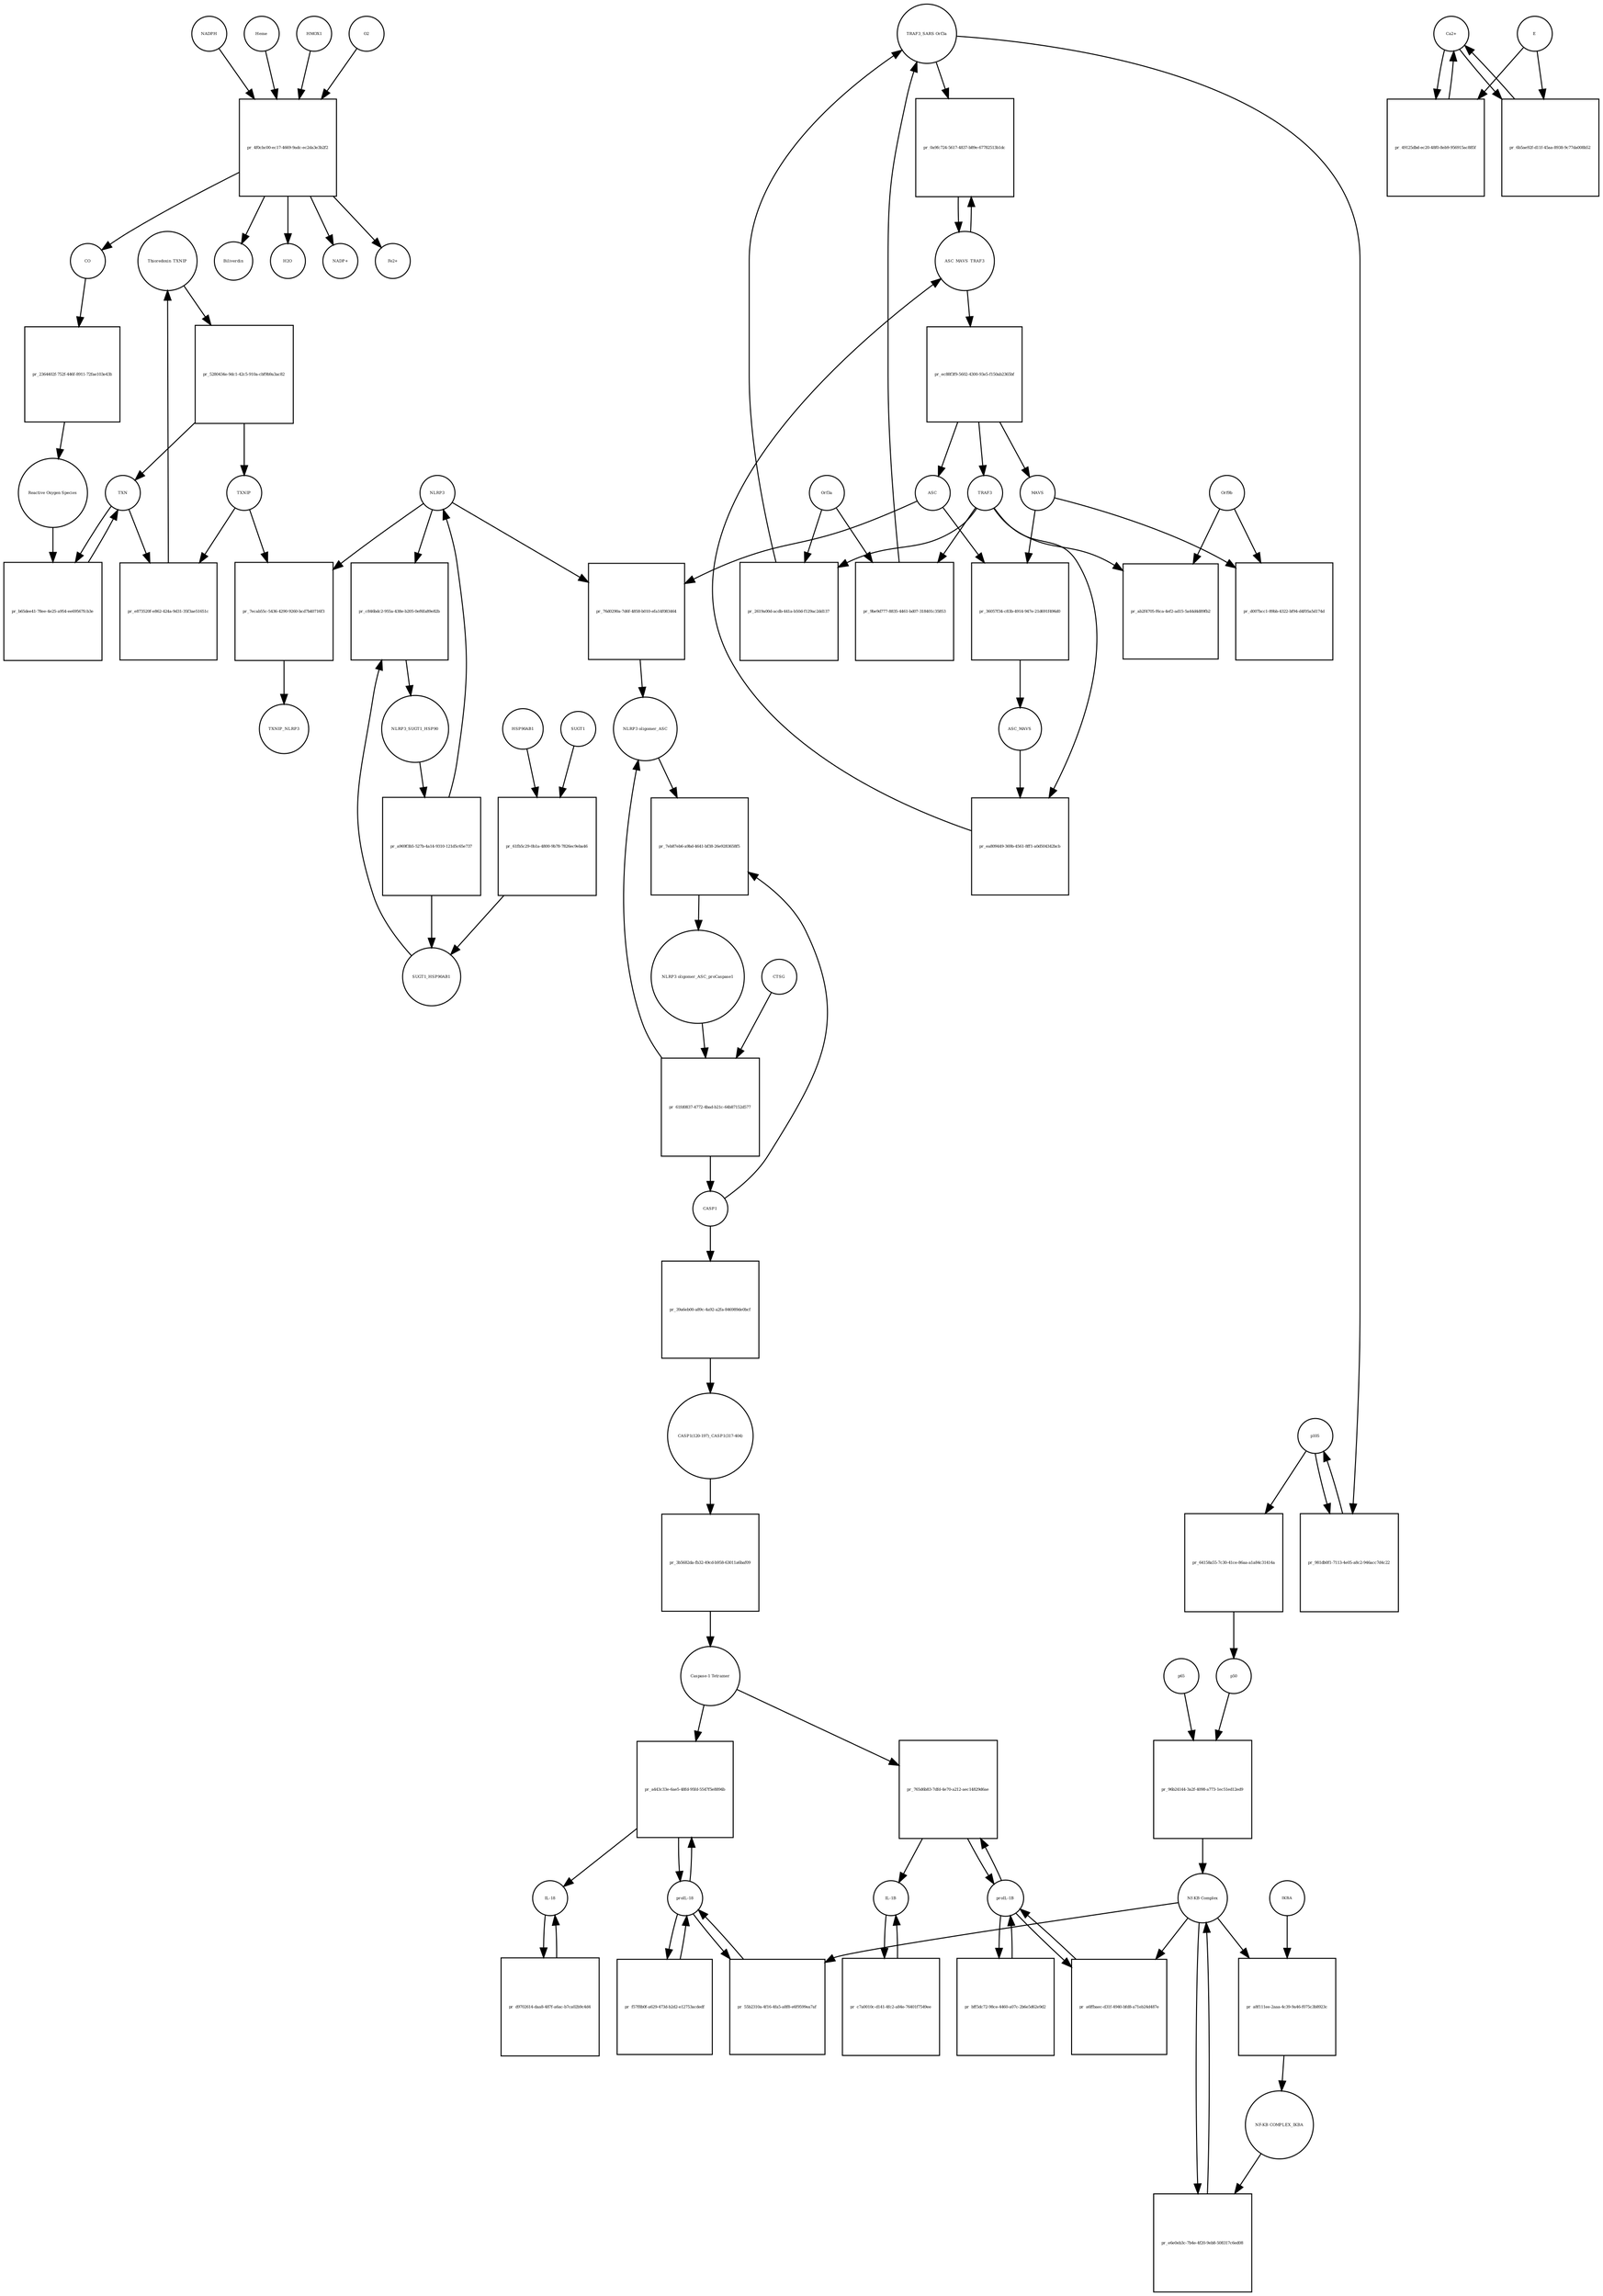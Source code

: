 strict digraph  {
Thioredoxin_TXNIP [annotation="urn_miriam_uniprot_P10599|urn_miriam_uniprot_Q9H3M7", bipartite=0, cls=complex, fontsize=4, label=Thioredoxin_TXNIP, shape=circle];
"pr_5280434e-9dc1-42c5-910a-cbf9b9a3ac82" [annotation="", bipartite=1, cls=process, fontsize=4, label="pr_5280434e-9dc1-42c5-910a-cbf9b9a3ac82", shape=square];
TXNIP [annotation=urn_miriam_uniprot_Q9H3M7, bipartite=0, cls=macromolecule, fontsize=4, label=TXNIP, shape=circle];
TXN [annotation=urn_miriam_uniprot_P10599, bipartite=0, cls=macromolecule, fontsize=4, label=TXN, shape=circle];
"pr_b65dee41-78ee-4e25-a954-ee69567fcb3e" [annotation="", bipartite=1, cls=process, fontsize=4, label="pr_b65dee41-78ee-4e25-a954-ee69567fcb3e", shape=square];
"Reactive Oxygen Species" [annotation="urn_miriam_obo.chebi_CHEBI%3A26523", bipartite=0, cls="simple chemical", fontsize=4, label="Reactive Oxygen Species", shape=circle];
"pr_e873520f-e862-424a-9d31-35f3ae51651c" [annotation="", bipartite=1, cls=process, fontsize=4, label="pr_e873520f-e862-424a-9d31-35f3ae51651c", shape=square];
HSP90AB1 [annotation=urn_miriam_uniprot_P08238, bipartite=0, cls=macromolecule, fontsize=4, label=HSP90AB1, shape=circle];
"pr_61fb5c29-0b1a-4800-9b78-7826ec9eba46" [annotation="", bipartite=1, cls=process, fontsize=4, label="pr_61fb5c29-0b1a-4800-9b78-7826ec9eba46", shape=square];
SUGT1 [annotation=urn_miriam_uniprot_Q9Y2Z0, bipartite=0, cls=macromolecule, fontsize=4, label=SUGT1, shape=circle];
SUGT1_HSP90AB1 [annotation="urn_miriam_uniprot_P08238|urn_miriam_uniprot_Q9Y2Z0", bipartite=0, cls=complex, fontsize=4, label=SUGT1_HSP90AB1, shape=circle];
NLRP3 [annotation=urn_miriam_uniprot_Q96P20, bipartite=0, cls=macromolecule, fontsize=4, label=NLRP3, shape=circle];
"pr_7ecab55c-5436-4290-9260-bcd7b40716f3" [annotation="", bipartite=1, cls=process, fontsize=4, label="pr_7ecab55c-5436-4290-9260-bcd7b40716f3", shape=square];
TXNIP_NLRP3 [annotation="urn_miriam_uniprot_Q9H3M7|urn_miriam_uniprot_Q96P20", bipartite=0, cls=complex, fontsize=4, label=TXNIP_NLRP3, shape=circle];
"NLRP3 oligomer_ASC_proCaspase1" [annotation="urn_miriam_uniprot_P29466|urn_miriam_uniprot_Q9ULZ3|urn_miriam_uniprot_Q96P20", bipartite=0, cls=complex, fontsize=4, label="NLRP3 oligomer_ASC_proCaspase1", shape=circle];
"pr_61fd0837-4772-4bad-b21c-64b87152d577" [annotation="", bipartite=1, cls=process, fontsize=4, label="pr_61fd0837-4772-4bad-b21c-64b87152d577", shape=square];
CASP1 [annotation=urn_miriam_uniprot_P29466, bipartite=0, cls=macromolecule, fontsize=4, label=CASP1, shape=circle];
CTSG [annotation=urn_miriam_uniprot_P08311, bipartite=0, cls=macromolecule, fontsize=4, label=CTSG, shape=circle];
"NLRP3 oligomer_ASC" [annotation="urn_miriam_uniprot_Q9ULZ3|urn_miriam_uniprot_Q96P20", bipartite=0, cls=complex, fontsize=4, label="NLRP3 oligomer_ASC", shape=circle];
"pr_39a6eb00-a89c-4a92-a2fa-846989de0bcf" [annotation="", bipartite=1, cls=process, fontsize=4, label="pr_39a6eb00-a89c-4a92-a2fa-846989de0bcf", shape=square];
"CASP1(120-197)_CASP1(317-404)" [annotation=urn_miriam_uniprot_P29466, bipartite=0, cls=complex, fontsize=4, label="CASP1(120-197)_CASP1(317-404)", shape=circle];
"pr_3b5682da-fb32-49cd-b958-63011a6baf09" [annotation="", bipartite=1, cls=process, fontsize=4, label="pr_3b5682da-fb32-49cd-b958-63011a6baf09", shape=square];
"Caspase-1 Tetramer" [annotation=urn_miriam_uniprot_P29466, bipartite=0, cls="complex multimer", fontsize=4, label="Caspase-1 Tetramer", shape=circle];
"proIL-1B" [annotation=urn_miriam_uniprot_P01584, bipartite=0, cls=macromolecule, fontsize=4, label="proIL-1B", shape=circle];
"pr_765d6b83-7dfd-4e70-a212-aec14829d6ae" [annotation="", bipartite=1, cls=process, fontsize=4, label="pr_765d6b83-7dfd-4e70-a212-aec14829d6ae", shape=square];
"IL-1B" [annotation=urn_miriam_uniprot_P01584, bipartite=0, cls=macromolecule, fontsize=4, label="IL-1B", shape=circle];
"pr_c7a0010c-d141-4fc2-a84e-76401f7549ee" [annotation="", bipartite=1, cls="omitted process", fontsize=4, label="pr_c7a0010c-d141-4fc2-a84e-76401f7549ee", shape=square];
"proIL-18" [annotation=urn_miriam_uniprot_Q14116, bipartite=0, cls=macromolecule, fontsize=4, label="proIL-18", shape=circle];
"pr_a443c33e-6ae5-48fd-95fd-5547f5e8894b" [annotation="", bipartite=1, cls=process, fontsize=4, label="pr_a443c33e-6ae5-48fd-95fd-5547f5e8894b", shape=square];
"IL-18" [annotation=urn_miriam_uniprot_Q14116, bipartite=0, cls=macromolecule, fontsize=4, label="IL-18", shape=circle];
"pr_d9702614-daa8-487f-a6ac-b7ca02b9c4d4" [annotation="", bipartite=1, cls="omitted process", fontsize=4, label="pr_d9702614-daa8-487f-a6ac-b7ca02b9c4d4", shape=square];
"pr_7eb87eb6-a9bd-4641-bf38-26e9283658f5" [annotation="", bipartite=1, cls=process, fontsize=4, label="pr_7eb87eb6-a9bd-4641-bf38-26e9283658f5", shape=square];
"pr_a6ffbaec-d31f-4940-bfd8-a71eb24d487e" [annotation="", bipartite=1, cls=process, fontsize=4, label="pr_a6ffbaec-d31f-4940-bfd8-a71eb24d487e", shape=square];
"Nf-KB Complex" [annotation="urn_miriam_uniprot_P19838|urn_miriam_uniprot_Q00653", bipartite=0, cls=complex, fontsize=4, label="Nf-KB Complex", shape=circle];
"pr_55b2310a-4f16-4fa5-a8f8-e6f9599ea7af" [annotation="", bipartite=1, cls=process, fontsize=4, label="pr_55b2310a-4f16-4fa5-a8f8-e6f9599ea7af", shape=square];
p50 [annotation=urn_miriam_uniprot_P19838, bipartite=0, cls=macromolecule, fontsize=4, label=p50, shape=circle];
"pr_96b24144-3a2f-4098-a773-1ec51ed12ed9" [annotation="", bipartite=1, cls=process, fontsize=4, label="pr_96b24144-3a2f-4098-a773-1ec51ed12ed9", shape=square];
p65 [annotation=urn_miriam_uniprot_Q00653, bipartite=0, cls=macromolecule, fontsize=4, label=p65, shape=circle];
Orf3a [annotation="urn_miriam_uniprot_P59632|urn_miriam_taxonomy_694009", bipartite=0, cls=macromolecule, fontsize=4, label=Orf3a, shape=circle];
"pr_9be9d777-8835-4461-bd07-318401c35853" [annotation="", bipartite=1, cls=process, fontsize=4, label="pr_9be9d777-8835-4461-bd07-318401c35853", shape=square];
TRAF3 [annotation=urn_miriam_uniprot_Q13114, bipartite=0, cls=macromolecule, fontsize=4, label=TRAF3, shape=circle];
"TRAF3_SARS Orf3a" [annotation="urn_miriam_uniprot_P59632|urn_miriam_uniprot_Q13114|urn_miriam_taxonomy_694009", bipartite=0, cls=complex, fontsize=4, label="TRAF3_SARS Orf3a", shape=circle];
p105 [annotation=urn_miriam_uniprot_P19838, bipartite=0, cls=macromolecule, fontsize=4, label=p105, shape=circle];
"pr_64158a55-7c30-41ce-86aa-a1a84c31414a" [annotation="", bipartite=1, cls="omitted process", fontsize=4, label="pr_64158a55-7c30-41ce-86aa-a1a84c31414a", shape=square];
ASC [annotation=urn_miriam_uniprot_Q9ULZ3, bipartite=0, cls=macromolecule, fontsize=4, label=ASC, shape=circle];
"pr_76d0290a-7d6f-4858-b010-efa14f083464" [annotation="", bipartite=1, cls=process, fontsize=4, label="pr_76d0290a-7d6f-4858-b010-efa14f083464", shape=square];
IKBA [annotation="", bipartite=0, cls=macromolecule, fontsize=4, label=IKBA, shape=circle];
"pr_a8f111ee-2aaa-4c39-9a46-f075c3b8923c" [annotation="", bipartite=1, cls=process, fontsize=4, label="pr_a8f111ee-2aaa-4c39-9a46-f075c3b8923c", shape=square];
"NF-KB COMPLEX_IKBA" [annotation=urn_miriam_uniprot_P19838, bipartite=0, cls=complex, fontsize=4, label="NF-KB COMPLEX_IKBA", shape=circle];
"pr_e6e0eb3c-7b4e-4f20-9eb8-508317c6ed08" [annotation="", bipartite=1, cls=process, fontsize=4, label="pr_e6e0eb3c-7b4e-4f20-9eb8-508317c6ed08", shape=square];
NLRP3_SUGT1_HSP90 [annotation="urn_miriam_uniprot_P08238|urn_miriam_uniprot_Q96P20|urn_miriam_uniprot_Q9Y2Z0", bipartite=0, cls=complex, fontsize=4, label=NLRP3_SUGT1_HSP90, shape=circle];
"pr_a969f3b5-527b-4a14-9310-121d5c65e737" [annotation="", bipartite=1, cls="omitted process", fontsize=4, label="pr_a969f3b5-527b-4a14-9310-121d5c65e737", shape=square];
"pr_36057f34-c83b-4914-947e-21d691f496d0" [annotation="", bipartite=1, cls=process, fontsize=4, label="pr_36057f34-c83b-4914-947e-21d691f496d0", shape=square];
ASC_MAVS [annotation=urn_miriam_uniprot_Q9ULZ3, bipartite=0, cls=complex, fontsize=4, label=ASC_MAVS, shape=circle];
MAVS [annotation=urn_miriam_uniprot_Q7Z434, bipartite=0, cls=macromolecule, fontsize=4, label=MAVS, shape=circle];
"pr_ea809449-369b-4561-8ff1-a0d504342bcb" [annotation="", bipartite=1, cls=process, fontsize=4, label="pr_ea809449-369b-4561-8ff1-a0d504342bcb", shape=square];
ASC_MAVS_TRAF3 [annotation="urn_miriam_pubmed_25847972|urn_miriam_uniprot_Q9ULZ3|urn_miriam_uniprot_Q13114", bipartite=0, cls=complex, fontsize=4, label=ASC_MAVS_TRAF3, shape=circle];
"pr_ec88f3f9-5602-4300-93e5-f150ab2365bf" [annotation="", bipartite=1, cls=process, fontsize=4, label="pr_ec88f3f9-5602-4300-93e5-f150ab2365bf", shape=square];
"pr_0a9fc724-5617-4837-b89e-67782513b1dc" [annotation="", bipartite=1, cls="omitted process", fontsize=4, label="pr_0a9fc724-5617-4837-b89e-67782513b1dc", shape=square];
"pr_c846bdc2-955a-438e-b205-0ef6fa89e82b" [annotation="", bipartite=1, cls=process, fontsize=4, label="pr_c846bdc2-955a-438e-b205-0ef6fa89e82b", shape=square];
"pr_bff5dc72-98ce-4460-a07c-2b6e5d62e9d2" [annotation="", bipartite=1, cls=process, fontsize=4, label="pr_bff5dc72-98ce-4460-a07c-2b6e5d62e9d2", shape=square];
"pr_f57f8b0f-a629-473d-b2d2-e12753acdedf" [annotation="", bipartite=1, cls=process, fontsize=4, label="pr_f57f8b0f-a629-473d-b2d2-e12753acdedf", shape=square];
"Ca2+" [annotation="urn_miriam_obo.chebi_CHEBI%3A29108", bipartite=0, cls="simple chemical", fontsize=4, label="Ca2+", shape=circle];
"pr_49125dbd-ec20-48f0-8eb9-956915ac885f" [annotation="", bipartite=1, cls=process, fontsize=4, label="pr_49125dbd-ec20-48f0-8eb9-956915ac885f", shape=square];
E [annotation="urn_miriam_uniprot_P59637|urn_miriam_taxonomy_694009", bipartite=0, cls=macromolecule, fontsize=4, label=E, shape=circle];
"pr_6b5ae92f-d11f-45aa-8938-9c77da008b52" [annotation="", bipartite=1, cls=process, fontsize=4, label="pr_6b5ae92f-d11f-45aa-8938-9c77da008b52", shape=square];
"pr_2619a00d-acdb-441a-b50d-f129ac2dd137" [annotation="", bipartite=1, cls=process, fontsize=4, label="pr_2619a00d-acdb-441a-b50d-f129ac2dd137", shape=square];
"pr_981db0f1-7113-4e05-a8c2-946acc7d4c22" [annotation="", bipartite=1, cls="omitted process", fontsize=4, label="pr_981db0f1-7113-4e05-a8c2-946acc7d4c22", shape=square];
Heme [annotation="urn_miriam_obo.chebi_CHEBI%3A30413", bipartite=0, cls="simple chemical", fontsize=4, label=Heme, shape=circle];
"pr_4f0cbc00-ec17-4669-9adc-ec2da3e3b2f2" [annotation="", bipartite=1, cls=process, fontsize=4, label="pr_4f0cbc00-ec17-4669-9adc-ec2da3e3b2f2", shape=square];
Biliverdin [annotation="urn_miriam_obo.chebi_CHEBI%3A17033", bipartite=0, cls="simple chemical", fontsize=4, label=Biliverdin, shape=circle];
HMOX1 [annotation=urn_miriam_uniprot_P09601, bipartite=0, cls=macromolecule, fontsize=4, label=HMOX1, shape=circle];
O2 [annotation="urn_miriam_obo.chebi_CHEBI%3A15379", bipartite=0, cls="simple chemical", fontsize=4, label=O2, shape=circle];
NADPH [annotation="urn_miriam_obo.chebi_CHEBI%3A16474", bipartite=0, cls="simple chemical", fontsize=4, label=NADPH, shape=circle];
H2O [annotation="urn_miriam_obo.chebi_CHEBI%3A15377", bipartite=0, cls="simple chemical", fontsize=4, label=H2O, shape=circle];
"NADP+" [annotation="urn_miriam_obo.chebi_CHEBI%3A18009", bipartite=0, cls="simple chemical", fontsize=4, label="NADP+", shape=circle];
CO [annotation="urn_miriam_obo.chebi_CHEBI%3A17245", bipartite=0, cls="simple chemical", fontsize=4, label=CO, shape=circle];
"Fe2+" [annotation="urn_miriam_obo.chebi_CHEBI%3A29033", bipartite=0, cls="simple chemical", fontsize=4, label="Fe2+", shape=circle];
"pr_2364402f-752f-446f-8911-72fae103e43b" [annotation="", bipartite=1, cls=process, fontsize=4, label="pr_2364402f-752f-446f-8911-72fae103e43b", shape=square];
"pr_d007bcc1-89bb-4322-bf94-d4f05a5d174d" [annotation="", bipartite=1, cls=process, fontsize=4, label="pr_d007bcc1-89bb-4322-bf94-d4f05a5d174d", shape=square];
Orf9b [annotation="urn_miriam_taxonomy_694009|urn_miriam_uniprot_P59636", bipartite=0, cls=macromolecule, fontsize=4, label=Orf9b, shape=circle];
"pr_ab2f4705-f6ca-4ef2-ad15-5a44d4d89fb2" [annotation="", bipartite=1, cls=process, fontsize=4, label="pr_ab2f4705-f6ca-4ef2-ad15-5a44d4d89fb2", shape=square];
Thioredoxin_TXNIP -> "pr_5280434e-9dc1-42c5-910a-cbf9b9a3ac82"  [annotation="", interaction_type=consumption];
"pr_5280434e-9dc1-42c5-910a-cbf9b9a3ac82" -> TXNIP  [annotation="", interaction_type=production];
"pr_5280434e-9dc1-42c5-910a-cbf9b9a3ac82" -> TXN  [annotation="", interaction_type=production];
TXNIP -> "pr_e873520f-e862-424a-9d31-35f3ae51651c"  [annotation="", interaction_type=consumption];
TXNIP -> "pr_7ecab55c-5436-4290-9260-bcd7b40716f3"  [annotation="", interaction_type=consumption];
TXN -> "pr_b65dee41-78ee-4e25-a954-ee69567fcb3e"  [annotation="", interaction_type=consumption];
TXN -> "pr_e873520f-e862-424a-9d31-35f3ae51651c"  [annotation="", interaction_type=consumption];
"pr_b65dee41-78ee-4e25-a954-ee69567fcb3e" -> TXN  [annotation="", interaction_type=production];
"Reactive Oxygen Species" -> "pr_b65dee41-78ee-4e25-a954-ee69567fcb3e"  [annotation="", interaction_type="necessary stimulation"];
"pr_e873520f-e862-424a-9d31-35f3ae51651c" -> Thioredoxin_TXNIP  [annotation="", interaction_type=production];
HSP90AB1 -> "pr_61fb5c29-0b1a-4800-9b78-7826ec9eba46"  [annotation="", interaction_type=consumption];
"pr_61fb5c29-0b1a-4800-9b78-7826ec9eba46" -> SUGT1_HSP90AB1  [annotation="", interaction_type=production];
SUGT1 -> "pr_61fb5c29-0b1a-4800-9b78-7826ec9eba46"  [annotation="", interaction_type=consumption];
SUGT1_HSP90AB1 -> "pr_c846bdc2-955a-438e-b205-0ef6fa89e82b"  [annotation="", interaction_type=consumption];
NLRP3 -> "pr_7ecab55c-5436-4290-9260-bcd7b40716f3"  [annotation="", interaction_type=consumption];
NLRP3 -> "pr_76d0290a-7d6f-4858-b010-efa14f083464"  [annotation="", interaction_type=consumption];
NLRP3 -> "pr_c846bdc2-955a-438e-b205-0ef6fa89e82b"  [annotation="", interaction_type=consumption];
"pr_7ecab55c-5436-4290-9260-bcd7b40716f3" -> TXNIP_NLRP3  [annotation="", interaction_type=production];
"NLRP3 oligomer_ASC_proCaspase1" -> "pr_61fd0837-4772-4bad-b21c-64b87152d577"  [annotation="", interaction_type=consumption];
"pr_61fd0837-4772-4bad-b21c-64b87152d577" -> CASP1  [annotation="", interaction_type=production];
"pr_61fd0837-4772-4bad-b21c-64b87152d577" -> "NLRP3 oligomer_ASC"  [annotation="", interaction_type=production];
CASP1 -> "pr_39a6eb00-a89c-4a92-a2fa-846989de0bcf"  [annotation="", interaction_type=consumption];
CASP1 -> "pr_7eb87eb6-a9bd-4641-bf38-26e9283658f5"  [annotation="", interaction_type=consumption];
CTSG -> "pr_61fd0837-4772-4bad-b21c-64b87152d577"  [annotation="", interaction_type=catalysis];
"NLRP3 oligomer_ASC" -> "pr_7eb87eb6-a9bd-4641-bf38-26e9283658f5"  [annotation="", interaction_type=consumption];
"pr_39a6eb00-a89c-4a92-a2fa-846989de0bcf" -> "CASP1(120-197)_CASP1(317-404)"  [annotation="", interaction_type=production];
"CASP1(120-197)_CASP1(317-404)" -> "pr_3b5682da-fb32-49cd-b958-63011a6baf09"  [annotation="", interaction_type=consumption];
"pr_3b5682da-fb32-49cd-b958-63011a6baf09" -> "Caspase-1 Tetramer"  [annotation="", interaction_type=production];
"Caspase-1 Tetramer" -> "pr_765d6b83-7dfd-4e70-a212-aec14829d6ae"  [annotation="", interaction_type=catalysis];
"Caspase-1 Tetramer" -> "pr_a443c33e-6ae5-48fd-95fd-5547f5e8894b"  [annotation="", interaction_type=catalysis];
"proIL-1B" -> "pr_765d6b83-7dfd-4e70-a212-aec14829d6ae"  [annotation="", interaction_type=consumption];
"proIL-1B" -> "pr_a6ffbaec-d31f-4940-bfd8-a71eb24d487e"  [annotation="", interaction_type=consumption];
"proIL-1B" -> "pr_bff5dc72-98ce-4460-a07c-2b6e5d62e9d2"  [annotation="", interaction_type=consumption];
"pr_765d6b83-7dfd-4e70-a212-aec14829d6ae" -> "IL-1B"  [annotation="", interaction_type=production];
"pr_765d6b83-7dfd-4e70-a212-aec14829d6ae" -> "proIL-1B"  [annotation="", interaction_type=production];
"IL-1B" -> "pr_c7a0010c-d141-4fc2-a84e-76401f7549ee"  [annotation="", interaction_type=consumption];
"pr_c7a0010c-d141-4fc2-a84e-76401f7549ee" -> "IL-1B"  [annotation="", interaction_type=production];
"proIL-18" -> "pr_a443c33e-6ae5-48fd-95fd-5547f5e8894b"  [annotation="", interaction_type=consumption];
"proIL-18" -> "pr_55b2310a-4f16-4fa5-a8f8-e6f9599ea7af"  [annotation="", interaction_type=consumption];
"proIL-18" -> "pr_f57f8b0f-a629-473d-b2d2-e12753acdedf"  [annotation="", interaction_type=consumption];
"pr_a443c33e-6ae5-48fd-95fd-5547f5e8894b" -> "IL-18"  [annotation="", interaction_type=production];
"pr_a443c33e-6ae5-48fd-95fd-5547f5e8894b" -> "proIL-18"  [annotation="", interaction_type=production];
"IL-18" -> "pr_d9702614-daa8-487f-a6ac-b7ca02b9c4d4"  [annotation="", interaction_type=consumption];
"pr_d9702614-daa8-487f-a6ac-b7ca02b9c4d4" -> "IL-18"  [annotation="", interaction_type=production];
"pr_7eb87eb6-a9bd-4641-bf38-26e9283658f5" -> "NLRP3 oligomer_ASC_proCaspase1"  [annotation="", interaction_type=production];
"pr_a6ffbaec-d31f-4940-bfd8-a71eb24d487e" -> "proIL-1B"  [annotation="", interaction_type=production];
"Nf-KB Complex" -> "pr_a6ffbaec-d31f-4940-bfd8-a71eb24d487e"  [annotation=urn_miriam_pubmed_31034780, interaction_type=catalysis];
"Nf-KB Complex" -> "pr_55b2310a-4f16-4fa5-a8f8-e6f9599ea7af"  [annotation=urn_miriam_pubmed_31034780, interaction_type=catalysis];
"Nf-KB Complex" -> "pr_a8f111ee-2aaa-4c39-9a46-f075c3b8923c"  [annotation="", interaction_type=consumption];
"Nf-KB Complex" -> "pr_e6e0eb3c-7b4e-4f20-9eb8-508317c6ed08"  [annotation="", interaction_type=consumption];
"pr_55b2310a-4f16-4fa5-a8f8-e6f9599ea7af" -> "proIL-18"  [annotation="", interaction_type=production];
p50 -> "pr_96b24144-3a2f-4098-a773-1ec51ed12ed9"  [annotation="", interaction_type=consumption];
"pr_96b24144-3a2f-4098-a773-1ec51ed12ed9" -> "Nf-KB Complex"  [annotation="", interaction_type=production];
p65 -> "pr_96b24144-3a2f-4098-a773-1ec51ed12ed9"  [annotation="", interaction_type=consumption];
Orf3a -> "pr_9be9d777-8835-4461-bd07-318401c35853"  [annotation="", interaction_type=consumption];
Orf3a -> "pr_2619a00d-acdb-441a-b50d-f129ac2dd137"  [annotation="", interaction_type=consumption];
"pr_9be9d777-8835-4461-bd07-318401c35853" -> "TRAF3_SARS Orf3a"  [annotation="", interaction_type=production];
TRAF3 -> "pr_9be9d777-8835-4461-bd07-318401c35853"  [annotation="", interaction_type=consumption];
TRAF3 -> "pr_ea809449-369b-4561-8ff1-a0d504342bcb"  [annotation="", interaction_type=consumption];
TRAF3 -> "pr_2619a00d-acdb-441a-b50d-f129ac2dd137"  [annotation="", interaction_type=consumption];
TRAF3 -> "pr_ab2f4705-f6ca-4ef2-ad15-5a44d4d89fb2"  [annotation="", interaction_type=consumption];
"TRAF3_SARS Orf3a" -> "pr_0a9fc724-5617-4837-b89e-67782513b1dc"  [annotation="urn_miriam_pubmed_25847972|urn_miriam_pubmed_31034780|urn_miriam_taxonomy_9606", interaction_type=catalysis];
"TRAF3_SARS Orf3a" -> "pr_981db0f1-7113-4e05-a8c2-946acc7d4c22"  [annotation="urn_miriam_pubmed_31034780|urn_miriam_taxonomy_9606", interaction_type=catalysis];
p105 -> "pr_64158a55-7c30-41ce-86aa-a1a84c31414a"  [annotation="", interaction_type=consumption];
p105 -> "pr_981db0f1-7113-4e05-a8c2-946acc7d4c22"  [annotation="", interaction_type=consumption];
"pr_64158a55-7c30-41ce-86aa-a1a84c31414a" -> p50  [annotation="", interaction_type=production];
ASC -> "pr_76d0290a-7d6f-4858-b010-efa14f083464"  [annotation="", interaction_type=consumption];
ASC -> "pr_36057f34-c83b-4914-947e-21d691f496d0"  [annotation="", interaction_type=consumption];
"pr_76d0290a-7d6f-4858-b010-efa14f083464" -> "NLRP3 oligomer_ASC"  [annotation="", interaction_type=production];
IKBA -> "pr_a8f111ee-2aaa-4c39-9a46-f075c3b8923c"  [annotation="", interaction_type=consumption];
"pr_a8f111ee-2aaa-4c39-9a46-f075c3b8923c" -> "NF-KB COMPLEX_IKBA"  [annotation="", interaction_type=production];
"NF-KB COMPLEX_IKBA" -> "pr_e6e0eb3c-7b4e-4f20-9eb8-508317c6ed08"  [annotation="", interaction_type=inhibition];
"pr_e6e0eb3c-7b4e-4f20-9eb8-508317c6ed08" -> "Nf-KB Complex"  [annotation="", interaction_type=production];
NLRP3_SUGT1_HSP90 -> "pr_a969f3b5-527b-4a14-9310-121d5c65e737"  [annotation="", interaction_type=consumption];
"pr_a969f3b5-527b-4a14-9310-121d5c65e737" -> NLRP3  [annotation="", interaction_type=production];
"pr_a969f3b5-527b-4a14-9310-121d5c65e737" -> SUGT1_HSP90AB1  [annotation="", interaction_type=production];
"pr_36057f34-c83b-4914-947e-21d691f496d0" -> ASC_MAVS  [annotation="", interaction_type=production];
ASC_MAVS -> "pr_ea809449-369b-4561-8ff1-a0d504342bcb"  [annotation="", interaction_type=consumption];
MAVS -> "pr_36057f34-c83b-4914-947e-21d691f496d0"  [annotation="", interaction_type=consumption];
MAVS -> "pr_d007bcc1-89bb-4322-bf94-d4f05a5d174d"  [annotation="", interaction_type=consumption];
"pr_ea809449-369b-4561-8ff1-a0d504342bcb" -> ASC_MAVS_TRAF3  [annotation="", interaction_type=production];
ASC_MAVS_TRAF3 -> "pr_ec88f3f9-5602-4300-93e5-f150ab2365bf"  [annotation="", interaction_type=consumption];
ASC_MAVS_TRAF3 -> "pr_0a9fc724-5617-4837-b89e-67782513b1dc"  [annotation="", interaction_type=consumption];
"pr_ec88f3f9-5602-4300-93e5-f150ab2365bf" -> ASC  [annotation="", interaction_type=production];
"pr_ec88f3f9-5602-4300-93e5-f150ab2365bf" -> TRAF3  [annotation="", interaction_type=production];
"pr_ec88f3f9-5602-4300-93e5-f150ab2365bf" -> MAVS  [annotation="", interaction_type=production];
"pr_0a9fc724-5617-4837-b89e-67782513b1dc" -> ASC_MAVS_TRAF3  [annotation="", interaction_type=production];
"pr_c846bdc2-955a-438e-b205-0ef6fa89e82b" -> NLRP3_SUGT1_HSP90  [annotation="", interaction_type=production];
"pr_bff5dc72-98ce-4460-a07c-2b6e5d62e9d2" -> "proIL-1B"  [annotation="", interaction_type=production];
"pr_f57f8b0f-a629-473d-b2d2-e12753acdedf" -> "proIL-18"  [annotation="", interaction_type=production];
"Ca2+" -> "pr_49125dbd-ec20-48f0-8eb9-956915ac885f"  [annotation="", interaction_type=consumption];
"Ca2+" -> "pr_6b5ae92f-d11f-45aa-8938-9c77da008b52"  [annotation="", interaction_type=consumption];
"pr_49125dbd-ec20-48f0-8eb9-956915ac885f" -> "Ca2+"  [annotation="", interaction_type=production];
E -> "pr_49125dbd-ec20-48f0-8eb9-956915ac885f"  [annotation="urn_miriam_pubmed_26331680|urn_miriam_doi_10.1016%2Fj.bbrc.2020.05.206|urn_miriam_taxonomy_392815", interaction_type=catalysis];
E -> "pr_6b5ae92f-d11f-45aa-8938-9c77da008b52"  [annotation="urn_miriam_pubmed_26331680|urn_miriam_doi_10.1016%2Fj.bbrc.2020.05.206|urn_miriam_taxonomy_392815", interaction_type=catalysis];
"pr_6b5ae92f-d11f-45aa-8938-9c77da008b52" -> "Ca2+"  [annotation="", interaction_type=production];
"pr_2619a00d-acdb-441a-b50d-f129ac2dd137" -> "TRAF3_SARS Orf3a"  [annotation="", interaction_type=production];
"pr_981db0f1-7113-4e05-a8c2-946acc7d4c22" -> p105  [annotation="", interaction_type=production];
Heme -> "pr_4f0cbc00-ec17-4669-9adc-ec2da3e3b2f2"  [annotation="", interaction_type=consumption];
"pr_4f0cbc00-ec17-4669-9adc-ec2da3e3b2f2" -> Biliverdin  [annotation="", interaction_type=production];
"pr_4f0cbc00-ec17-4669-9adc-ec2da3e3b2f2" -> H2O  [annotation="", interaction_type=production];
"pr_4f0cbc00-ec17-4669-9adc-ec2da3e3b2f2" -> "NADP+"  [annotation="", interaction_type=production];
"pr_4f0cbc00-ec17-4669-9adc-ec2da3e3b2f2" -> CO  [annotation="", interaction_type=production];
"pr_4f0cbc00-ec17-4669-9adc-ec2da3e3b2f2" -> "Fe2+"  [annotation="", interaction_type=production];
HMOX1 -> "pr_4f0cbc00-ec17-4669-9adc-ec2da3e3b2f2"  [annotation="", interaction_type=catalysis];
O2 -> "pr_4f0cbc00-ec17-4669-9adc-ec2da3e3b2f2"  [annotation="", interaction_type=consumption];
NADPH -> "pr_4f0cbc00-ec17-4669-9adc-ec2da3e3b2f2"  [annotation="", interaction_type=consumption];
CO -> "pr_2364402f-752f-446f-8911-72fae103e43b"  [annotation="urn_miriam_pubmed_28356568|urn_miriam_pubmed_25770182", interaction_type=inhibition];
"pr_2364402f-752f-446f-8911-72fae103e43b" -> "Reactive Oxygen Species"  [annotation="", interaction_type=production];
Orf9b -> "pr_d007bcc1-89bb-4322-bf94-d4f05a5d174d"  [annotation="urn_miriam_doi_10.4049%2Fjimmunol.1303196", interaction_type=catalysis];
Orf9b -> "pr_ab2f4705-f6ca-4ef2-ad15-5a44d4d89fb2"  [annotation="urn_miriam_doi_10.4049%2Fjimmunol.1303196", interaction_type=catalysis];
}
